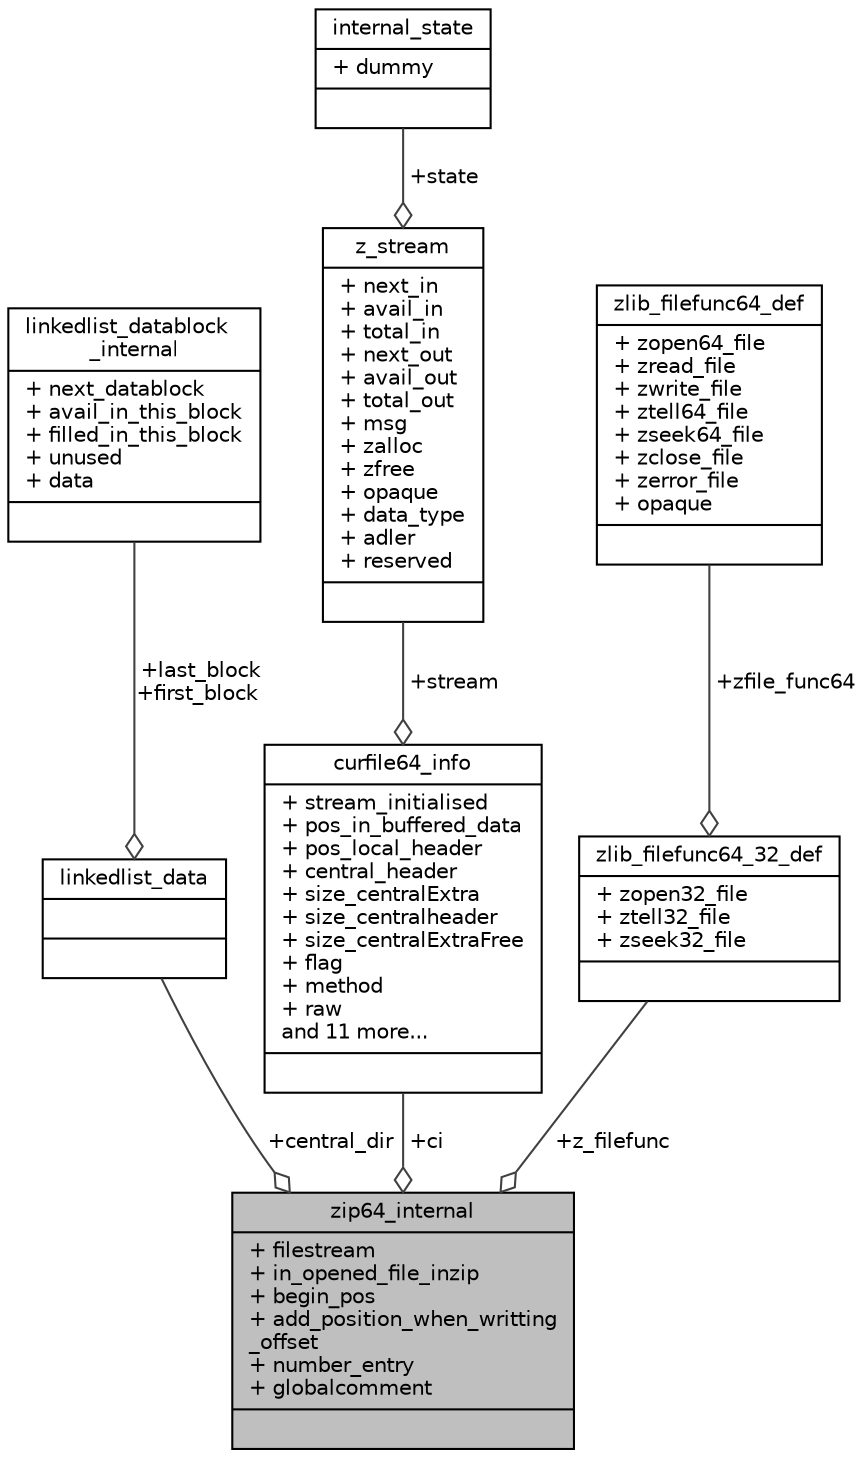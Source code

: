 digraph "zip64_internal"
{
  edge [fontname="Helvetica",fontsize="10",labelfontname="Helvetica",labelfontsize="10"];
  node [fontname="Helvetica",fontsize="10",shape=record];
  Node1 [label="{zip64_internal\n|+ filestream\l+ in_opened_file_inzip\l+ begin_pos\l+ add_position_when_writting\l_offset\l+ number_entry\l+ globalcomment\l|}",height=0.2,width=0.4,color="black", fillcolor="grey75", style="filled", fontcolor="black"];
  Node2 -> Node1 [color="grey25",fontsize="10",style="solid",label=" +central_dir" ,arrowhead="odiamond",fontname="Helvetica"];
  Node2 [label="{linkedlist_data\n||}",height=0.2,width=0.4,color="black", fillcolor="white", style="filled",URL="$zip_8c.html#structlinkedlist__data"];
  Node3 -> Node2 [color="grey25",fontsize="10",style="solid",label=" +last_block\n+first_block" ,arrowhead="odiamond",fontname="Helvetica"];
  Node3 [label="{linkedlist_datablock\l_internal\n|+ next_datablock\l+ avail_in_this_block\l+ filled_in_this_block\l+ unused\l+ data\l|}",height=0.2,width=0.4,color="black", fillcolor="white", style="filled",URL="$zip_8c.html#structlinkedlist__datablock__internal"];
  Node4 -> Node1 [color="grey25",fontsize="10",style="solid",label=" +ci" ,arrowhead="odiamond",fontname="Helvetica"];
  Node4 [label="{curfile64_info\n|+ stream_initialised\l+ pos_in_buffered_data\l+ pos_local_header\l+ central_header\l+ size_centralExtra\l+ size_centralheader\l+ size_centralExtraFree\l+ flag\l+ method\l+ raw\land 11 more...\l|}",height=0.2,width=0.4,color="black", fillcolor="white", style="filled",URL="$zip_8c.html#structcurfile64__info"];
  Node5 -> Node4 [color="grey25",fontsize="10",style="solid",label=" +stream" ,arrowhead="odiamond",fontname="Helvetica"];
  Node5 [label="{z_stream\n|+ next_in\l+ avail_in\l+ total_in\l+ next_out\l+ avail_out\l+ total_out\l+ msg\l+ zalloc\l+ zfree\l+ opaque\l+ data_type\l+ adler\l+ reserved\l|}",height=0.2,width=0.4,color="black", fillcolor="white", style="filled",URL="$zlib_8h.html#structz__stream"];
  Node6 -> Node5 [color="grey25",fontsize="10",style="solid",label=" +state" ,arrowhead="odiamond",fontname="Helvetica"];
  Node6 [label="{internal_state\n|+ dummy\l|}",height=0.2,width=0.4,color="black", fillcolor="white", style="filled",URL="$zutil_8c.html#structinternal__state"];
  Node7 -> Node1 [color="grey25",fontsize="10",style="solid",label=" +z_filefunc" ,arrowhead="odiamond",fontname="Helvetica"];
  Node7 [label="{zlib_filefunc64_32_def\n|+ zopen32_file\l+ ztell32_file\l+ zseek32_file\l|}",height=0.2,width=0.4,color="black", fillcolor="white", style="filled",URL="$ioapi_8h.html#structzlib__filefunc64__32__def"];
  Node8 -> Node7 [color="grey25",fontsize="10",style="solid",label=" +zfile_func64" ,arrowhead="odiamond",fontname="Helvetica"];
  Node8 [label="{zlib_filefunc64_def\n|+ zopen64_file\l+ zread_file\l+ zwrite_file\l+ ztell64_file\l+ zseek64_file\l+ zclose_file\l+ zerror_file\l+ opaque\l|}",height=0.2,width=0.4,color="black", fillcolor="white", style="filled",URL="$ioapi_8h.html#structzlib__filefunc64__def"];
}
